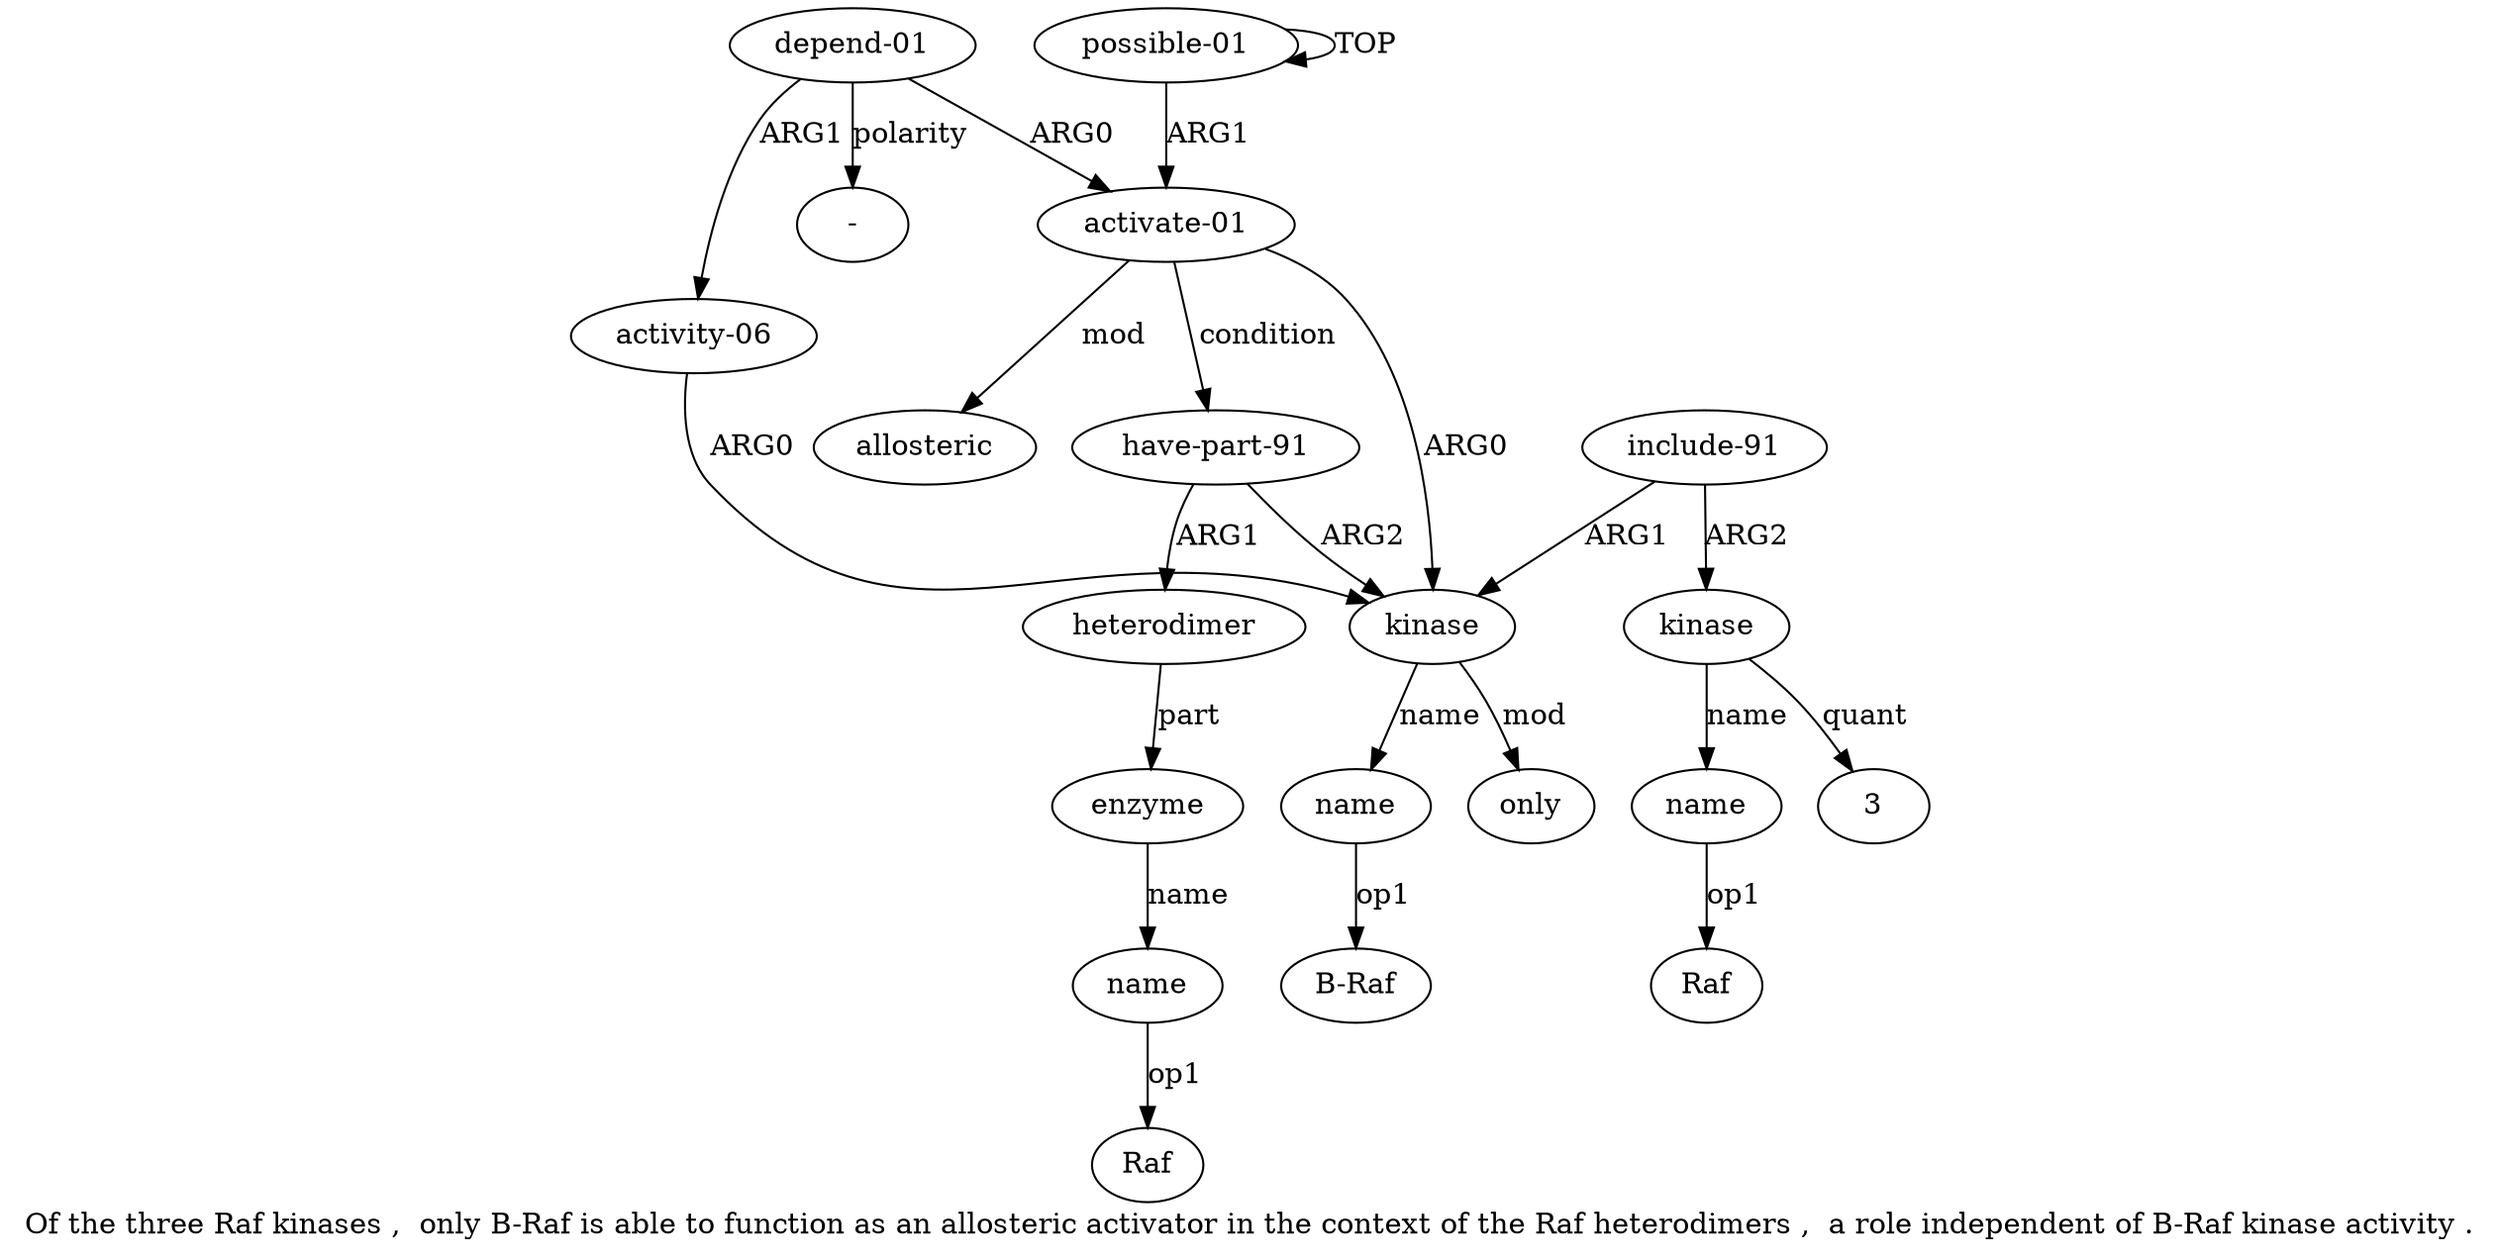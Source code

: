 digraph  {
	graph [label="Of the three Raf kinases ,  only B-Raf is able to function as an allosteric activator in the context of the Raf heterodimers ,  \
a role independent of B-Raf kinase activity ."];
	node [label="\N"];
	a14	 [color=black,
		gold_ind=14,
		gold_label="activity-06",
		label="activity-06",
		test_ind=14,
		test_label="activity-06"];
	a2	 [color=black,
		gold_ind=2,
		gold_label=kinase,
		label=kinase,
		test_ind=2,
		test_label=kinase];
	a14 -> a2 [key=0,
	color=black,
	gold_label=ARG0,
	label=ARG0,
	test_label=ARG0];
"a5 3" [color=black,
	gold_ind=-1,
	gold_label=3,
	label=3,
	test_ind=-1,
	test_label=3];
"a3 B-Raf" [color=black,
	gold_ind=-1,
	gold_label="B-Raf",
	label="B-Raf",
	test_ind=-1,
	test_label="B-Raf"];
a11 [color=black,
	gold_ind=11,
	gold_label=enzyme,
	label=enzyme,
	test_ind=11,
	test_label=enzyme];
a12 [color=black,
	gold_ind=12,
	gold_label=name,
	label=name,
	test_ind=12,
	test_label=name];
a11 -> a12 [key=0,
color=black,
gold_label=name,
label=name,
test_label=name];
a10 [color=black,
gold_ind=10,
gold_label=heterodimer,
label=heterodimer,
test_ind=10,
test_label=heterodimer];
a10 -> a11 [key=0,
color=black,
gold_label=part,
label=part,
test_label=part];
a13 [color=black,
gold_ind=13,
gold_label="depend-01",
label="depend-01",
test_ind=13,
test_label="depend-01"];
a13 -> a14 [key=0,
color=black,
gold_label=ARG1,
label=ARG1,
test_label=ARG1];
a1 [color=black,
gold_ind=1,
gold_label="activate-01",
label="activate-01",
test_ind=1,
test_label="activate-01"];
a13 -> a1 [key=0,
color=black,
gold_label=ARG0,
label=ARG0,
test_label=ARG0];
"a13 -" [color=black,
gold_ind=-1,
gold_label="-",
label="-",
test_ind=-1,
test_label="-"];
a13 -> "a13 -" [key=0,
color=black,
gold_label=polarity,
label=polarity,
test_label=polarity];
"a12 Raf" [color=black,
gold_ind=-1,
gold_label=Raf,
label=Raf,
test_ind=-1,
test_label=Raf];
a12 -> "a12 Raf" [key=0,
color=black,
gold_label=op1,
label=op1,
test_label=op1];
a1 -> a2 [key=0,
color=black,
gold_label=ARG0,
label=ARG0,
test_label=ARG0];
a9 [color=black,
gold_ind=9,
gold_label="have-part-91",
label="have-part-91",
test_ind=9,
test_label="have-part-91"];
a1 -> a9 [key=0,
color=black,
gold_label=condition,
label=condition,
test_label=condition];
a8 [color=black,
gold_ind=8,
gold_label=allosteric,
label=allosteric,
test_ind=8,
test_label=allosteric];
a1 -> a8 [key=0,
color=black,
gold_label=mod,
label=mod,
test_label=mod];
a0 [color=black,
gold_ind=0,
gold_label="possible-01",
label="possible-01",
test_ind=0,
test_label="possible-01"];
a0 -> a1 [key=0,
color=black,
gold_label=ARG1,
label=ARG1,
test_label=ARG1];
a0 -> a0 [key=0,
color=black,
gold_label=TOP,
label=TOP,
test_label=TOP];
a3 [color=black,
gold_ind=3,
gold_label=name,
label=name,
test_ind=3,
test_label=name];
a3 -> "a3 B-Raf" [key=0,
color=black,
gold_label=op1,
label=op1,
test_label=op1];
a2 -> a3 [key=0,
color=black,
gold_label=name,
label=name,
test_label=name];
a7 [color=black,
gold_ind=7,
gold_label=only,
label=only,
test_ind=7,
test_label=only];
a2 -> a7 [key=0,
color=black,
gold_label=mod,
label=mod,
test_label=mod];
a5 [color=black,
gold_ind=5,
gold_label=kinase,
label=kinase,
test_ind=5,
test_label=kinase];
a5 -> "a5 3" [key=0,
color=black,
gold_label=quant,
label=quant,
test_label=quant];
a6 [color=black,
gold_ind=6,
gold_label=name,
label=name,
test_ind=6,
test_label=name];
a5 -> a6 [key=0,
color=black,
gold_label=name,
label=name,
test_label=name];
a4 [color=black,
gold_ind=4,
gold_label="include-91",
label="include-91",
test_ind=4,
test_label="include-91"];
a4 -> a2 [key=0,
color=black,
gold_label=ARG1,
label=ARG1,
test_label=ARG1];
a4 -> a5 [key=0,
color=black,
gold_label=ARG2,
label=ARG2,
test_label=ARG2];
"a6 Raf" [color=black,
gold_ind=-1,
gold_label=Raf,
label=Raf,
test_ind=-1,
test_label=Raf];
a6 -> "a6 Raf" [key=0,
color=black,
gold_label=op1,
label=op1,
test_label=op1];
a9 -> a10 [key=0,
color=black,
gold_label=ARG1,
label=ARG1,
test_label=ARG1];
a9 -> a2 [key=0,
color=black,
gold_label=ARG2,
label=ARG2,
test_label=ARG2];
}
